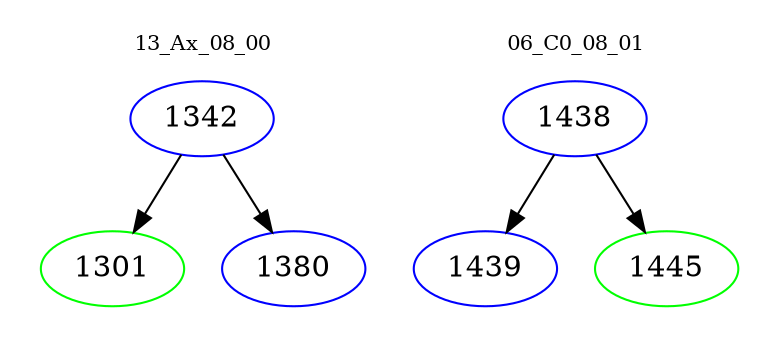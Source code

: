 digraph{
subgraph cluster_0 {
color = white
label = "13_Ax_08_00";
fontsize=10;
T0_1342 [label="1342", color="blue"]
T0_1342 -> T0_1301 [color="black"]
T0_1301 [label="1301", color="green"]
T0_1342 -> T0_1380 [color="black"]
T0_1380 [label="1380", color="blue"]
}
subgraph cluster_1 {
color = white
label = "06_C0_08_01";
fontsize=10;
T1_1438 [label="1438", color="blue"]
T1_1438 -> T1_1439 [color="black"]
T1_1439 [label="1439", color="blue"]
T1_1438 -> T1_1445 [color="black"]
T1_1445 [label="1445", color="green"]
}
}
